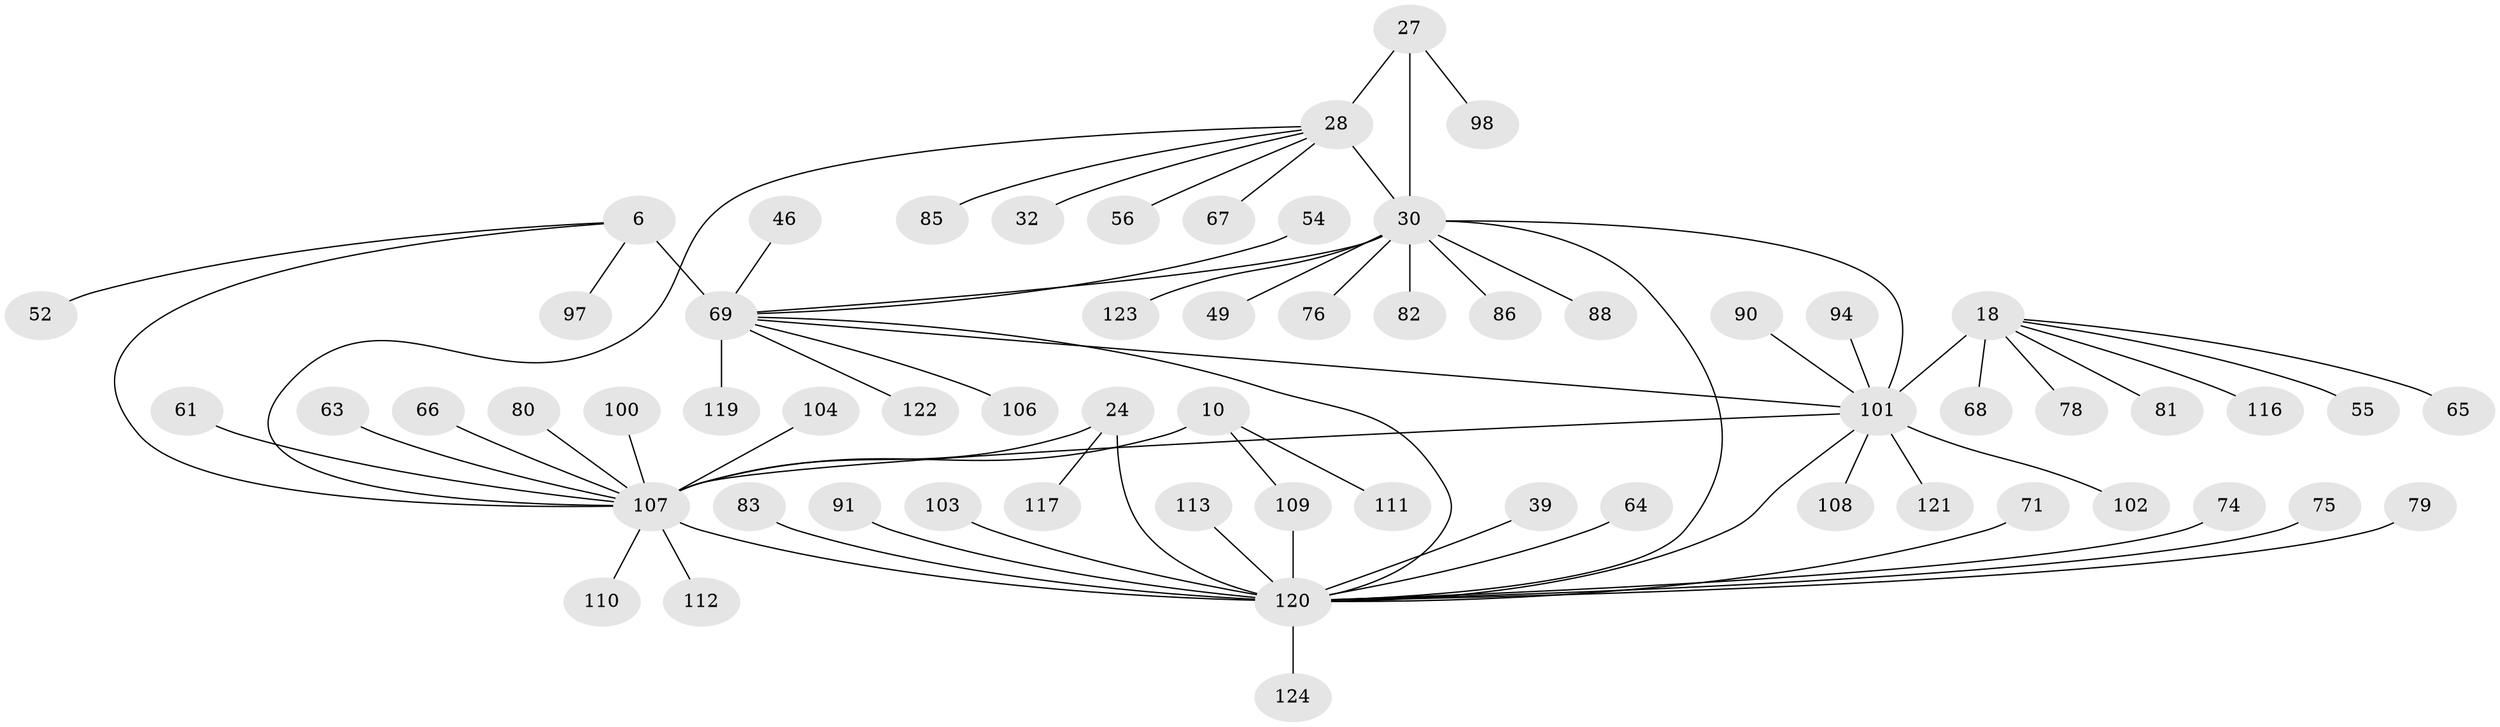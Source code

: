 // original degree distribution, {8: 0.07258064516129033, 5: 0.04032258064516129, 6: 0.024193548387096774, 11: 0.03225806451612903, 7: 0.024193548387096774, 13: 0.008064516129032258, 9: 0.024193548387096774, 12: 0.016129032258064516, 1: 0.5161290322580645, 2: 0.1774193548387097, 3: 0.06451612903225806}
// Generated by graph-tools (version 1.1) at 2025/54/03/09/25 04:54:51]
// undirected, 62 vertices, 70 edges
graph export_dot {
graph [start="1"]
  node [color=gray90,style=filled];
  6 [super="+2+5"];
  10 [super="+9"];
  18 [super="+14"];
  24 [super="+22"];
  27 [super="+25"];
  28 [super="+26"];
  30 [super="+29"];
  32;
  39;
  46;
  49;
  52 [super="+47"];
  54 [super="+45"];
  55;
  56;
  61;
  63;
  64 [super="+48"];
  65;
  66;
  67;
  68;
  69 [super="+4"];
  71;
  74;
  75;
  76 [super="+53"];
  78;
  79;
  80;
  81;
  82;
  83;
  85 [super="+77"];
  86;
  88 [super="+87"];
  90 [super="+89"];
  91 [super="+37+84"];
  94 [super="+72"];
  97;
  98;
  100;
  101 [super="+99+17"];
  102;
  103;
  104;
  106 [super="+41"];
  107 [super="+59+35+70"];
  108 [super="+73+105"];
  109;
  110;
  111;
  112;
  113;
  116 [super="+36"];
  117;
  119;
  120 [super="+93+118+33"];
  121 [super="+62+95"];
  122 [super="+96"];
  123;
  124 [super="+38"];
  6 -- 97;
  6 -- 107 [weight=2];
  6 -- 69 [weight=8];
  6 -- 52;
  10 -- 109;
  10 -- 111;
  10 -- 107 [weight=8];
  18 -- 65;
  18 -- 68;
  18 -- 78;
  18 -- 81;
  18 -- 55;
  18 -- 116;
  18 -- 101 [weight=9];
  24 -- 117;
  24 -- 107 [weight=2];
  24 -- 120 [weight=8];
  27 -- 28 [weight=4];
  27 -- 30 [weight=4];
  27 -- 98;
  28 -- 30 [weight=4];
  28 -- 32;
  28 -- 56;
  28 -- 67;
  28 -- 85;
  28 -- 107;
  30 -- 49;
  30 -- 82;
  30 -- 123;
  30 -- 86;
  30 -- 101 [weight=2];
  30 -- 76;
  30 -- 88;
  30 -- 69;
  30 -- 120 [weight=2];
  39 -- 120;
  46 -- 69;
  54 -- 69;
  61 -- 107;
  63 -- 107;
  64 -- 120;
  66 -- 107;
  69 -- 101;
  69 -- 106;
  69 -- 119;
  69 -- 122;
  69 -- 120;
  71 -- 120;
  74 -- 120;
  75 -- 120;
  79 -- 120;
  80 -- 107;
  83 -- 120;
  90 -- 101;
  91 -- 120;
  94 -- 101;
  100 -- 107;
  101 -- 102;
  101 -- 108;
  101 -- 121;
  101 -- 107;
  101 -- 120 [weight=4];
  103 -- 120;
  104 -- 107;
  107 -- 120;
  107 -- 110;
  107 -- 112;
  109 -- 120;
  113 -- 120;
  120 -- 124;
}
